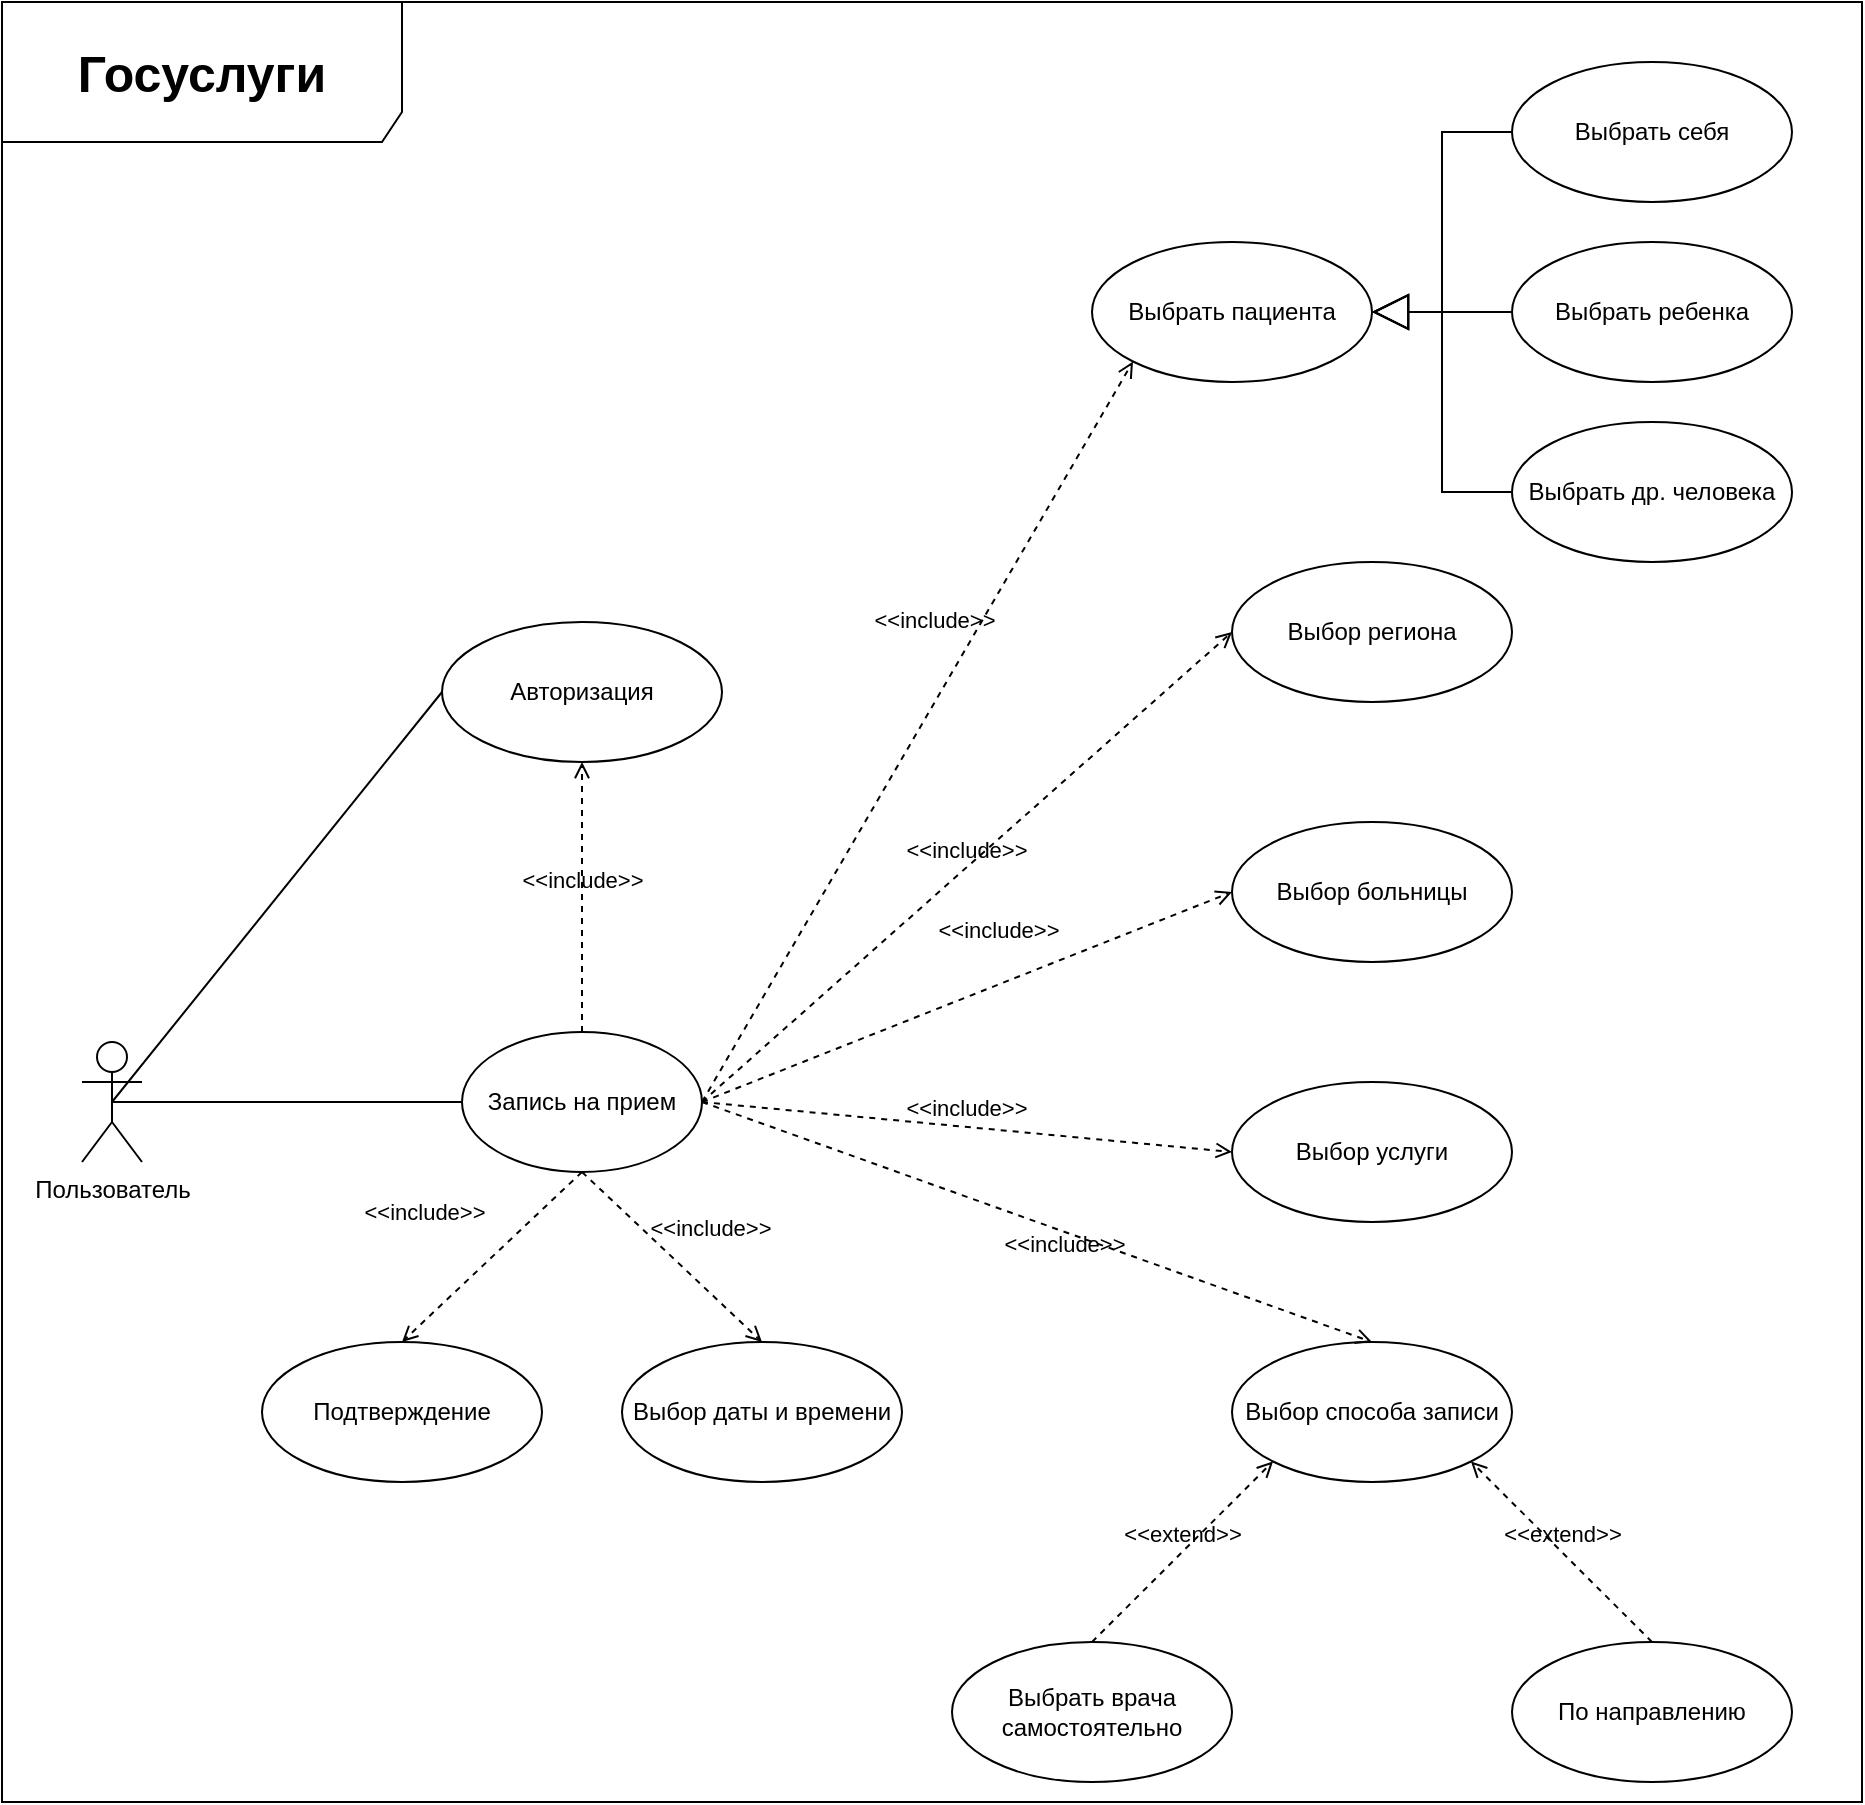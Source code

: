 <mxfile version="24.8.4">
  <diagram name="Страница — 1" id="M3-d7XwUdVGt5cVRJlfs">
    <mxGraphModel dx="2666" dy="2164" grid="1" gridSize="10" guides="1" tooltips="1" connect="1" arrows="1" fold="1" page="1" pageScale="1" pageWidth="827" pageHeight="1169" math="0" shadow="0">
      <root>
        <mxCell id="0" />
        <mxCell id="1" parent="0" />
        <mxCell id="S_L64pyaiKB36YKx_55z-5" style="edgeStyle=orthogonalEdgeStyle;rounded=0;orthogonalLoop=1;jettySize=auto;html=1;exitX=0.5;exitY=0.5;exitDx=0;exitDy=0;exitPerimeter=0;entryX=0;entryY=0.5;entryDx=0;entryDy=0;endArrow=none;endFill=0;targetPerimeterSpacing=0;sourcePerimeterSpacing=-1;startSize=0;" edge="1" parent="1" source="S_L64pyaiKB36YKx_55z-1" target="S_L64pyaiKB36YKx_55z-4">
          <mxGeometry relative="1" as="geometry" />
        </mxCell>
        <mxCell id="S_L64pyaiKB36YKx_55z-16" style="rounded=0;orthogonalLoop=1;jettySize=auto;html=1;exitX=0.5;exitY=0.5;exitDx=0;exitDy=0;exitPerimeter=0;entryX=0;entryY=0.5;entryDx=0;entryDy=0;endArrow=none;endFill=0;" edge="1" parent="1" source="S_L64pyaiKB36YKx_55z-1" target="S_L64pyaiKB36YKx_55z-14">
          <mxGeometry relative="1" as="geometry" />
        </mxCell>
        <mxCell id="S_L64pyaiKB36YKx_55z-1" value="Пользователь" style="shape=umlActor;verticalLabelPosition=bottom;verticalAlign=top;html=1;" vertex="1" parent="1">
          <mxGeometry x="-420" y="-514" width="30" height="60" as="geometry" />
        </mxCell>
        <mxCell id="S_L64pyaiKB36YKx_55z-4" value="Запись на прием" style="ellipse;whiteSpace=wrap;html=1;" vertex="1" parent="1">
          <mxGeometry x="-230" y="-519" width="120" height="70" as="geometry" />
        </mxCell>
        <mxCell id="S_L64pyaiKB36YKx_55z-6" value="Выбор услуги" style="ellipse;whiteSpace=wrap;html=1;" vertex="1" parent="1">
          <mxGeometry x="155" y="-494" width="140" height="70" as="geometry" />
        </mxCell>
        <mxCell id="S_L64pyaiKB36YKx_55z-7" value="Подтверждение" style="ellipse;whiteSpace=wrap;html=1;" vertex="1" parent="1">
          <mxGeometry x="-330" y="-364" width="140" height="70" as="geometry" />
        </mxCell>
        <mxCell id="S_L64pyaiKB36YKx_55z-8" value="Выбор даты и времени" style="ellipse;whiteSpace=wrap;html=1;" vertex="1" parent="1">
          <mxGeometry x="-150" y="-364" width="140" height="70" as="geometry" />
        </mxCell>
        <mxCell id="S_L64pyaiKB36YKx_55z-9" value="Выбор региона" style="ellipse;whiteSpace=wrap;html=1;" vertex="1" parent="1">
          <mxGeometry x="155" y="-754" width="140" height="70" as="geometry" />
        </mxCell>
        <mxCell id="S_L64pyaiKB36YKx_55z-10" value="Выбрать пациента" style="ellipse;whiteSpace=wrap;html=1;" vertex="1" parent="1">
          <mxGeometry x="85" y="-914" width="140" height="70" as="geometry" />
        </mxCell>
        <mxCell id="S_L64pyaiKB36YKx_55z-12" value="Выбор способа записи" style="ellipse;whiteSpace=wrap;html=1;" vertex="1" parent="1">
          <mxGeometry x="155" y="-364" width="140" height="70" as="geometry" />
        </mxCell>
        <mxCell id="S_L64pyaiKB36YKx_55z-13" value="Выбор больницы" style="ellipse;whiteSpace=wrap;html=1;" vertex="1" parent="1">
          <mxGeometry x="155" y="-624" width="140" height="70" as="geometry" />
        </mxCell>
        <mxCell id="S_L64pyaiKB36YKx_55z-14" value="Авторизация" style="ellipse;whiteSpace=wrap;html=1;" vertex="1" parent="1">
          <mxGeometry x="-240" y="-724" width="140" height="70" as="geometry" />
        </mxCell>
        <mxCell id="S_L64pyaiKB36YKx_55z-17" value="&amp;lt;&amp;lt;include&amp;gt;&amp;gt;" style="html=1;verticalAlign=bottom;labelBackgroundColor=none;endArrow=open;endFill=0;dashed=1;rounded=0;exitX=0.5;exitY=0;exitDx=0;exitDy=0;entryX=0.5;entryY=1;entryDx=0;entryDy=0;" edge="1" parent="1" source="S_L64pyaiKB36YKx_55z-4" target="S_L64pyaiKB36YKx_55z-14">
          <mxGeometry width="160" relative="1" as="geometry">
            <mxPoint x="-40" y="-364" as="sourcePoint" />
            <mxPoint x="120" y="-364" as="targetPoint" />
          </mxGeometry>
        </mxCell>
        <mxCell id="S_L64pyaiKB36YKx_55z-18" value="&amp;lt;&amp;lt;include&amp;gt;&amp;gt;" style="html=1;verticalAlign=bottom;labelBackgroundColor=none;endArrow=open;endFill=0;dashed=1;rounded=0;exitX=1;exitY=0.5;exitDx=0;exitDy=0;entryX=0;entryY=0.5;entryDx=0;entryDy=0;" edge="1" parent="1" source="S_L64pyaiKB36YKx_55z-4" target="S_L64pyaiKB36YKx_55z-9">
          <mxGeometry width="160" relative="1" as="geometry">
            <mxPoint x="-40" y="-364" as="sourcePoint" />
            <mxPoint x="120" y="-364" as="targetPoint" />
          </mxGeometry>
        </mxCell>
        <mxCell id="S_L64pyaiKB36YKx_55z-19" value="&amp;lt;&amp;lt;include&amp;gt;&amp;gt;" style="html=1;verticalAlign=bottom;labelBackgroundColor=none;endArrow=open;endFill=0;dashed=1;rounded=0;exitX=1;exitY=0.5;exitDx=0;exitDy=0;entryX=0;entryY=1;entryDx=0;entryDy=0;" edge="1" parent="1" source="S_L64pyaiKB36YKx_55z-4" target="S_L64pyaiKB36YKx_55z-10">
          <mxGeometry x="0.208" y="16" width="160" relative="1" as="geometry">
            <mxPoint x="-30" y="-494" as="sourcePoint" />
            <mxPoint x="130" y="-494" as="targetPoint" />
            <mxPoint as="offset" />
          </mxGeometry>
        </mxCell>
        <mxCell id="S_L64pyaiKB36YKx_55z-20" value="Выбрать др. человека" style="ellipse;whiteSpace=wrap;html=1;" vertex="1" parent="1">
          <mxGeometry x="295" y="-824" width="140" height="70" as="geometry" />
        </mxCell>
        <mxCell id="S_L64pyaiKB36YKx_55z-21" value="Выбрать ребенка" style="ellipse;whiteSpace=wrap;html=1;" vertex="1" parent="1">
          <mxGeometry x="295" y="-914" width="140" height="70" as="geometry" />
        </mxCell>
        <mxCell id="S_L64pyaiKB36YKx_55z-22" value="Выбрать себя" style="ellipse;whiteSpace=wrap;html=1;" vertex="1" parent="1">
          <mxGeometry x="295" y="-1004" width="140" height="70" as="geometry" />
        </mxCell>
        <mxCell id="S_L64pyaiKB36YKx_55z-26" value="" style="endArrow=block;endSize=16;endFill=0;html=1;rounded=0;exitX=0;exitY=0.5;exitDx=0;exitDy=0;entryX=1;entryY=0.5;entryDx=0;entryDy=0;edgeStyle=orthogonalEdgeStyle;" edge="1" parent="1" source="S_L64pyaiKB36YKx_55z-22" target="S_L64pyaiKB36YKx_55z-10">
          <mxGeometry width="160" relative="1" as="geometry">
            <mxPoint x="-55" y="-884" as="sourcePoint" />
            <mxPoint x="105" y="-884" as="targetPoint" />
          </mxGeometry>
        </mxCell>
        <mxCell id="S_L64pyaiKB36YKx_55z-27" value="" style="endArrow=block;endSize=16;endFill=0;html=1;rounded=0;exitX=0;exitY=0.5;exitDx=0;exitDy=0;entryX=1;entryY=0.5;entryDx=0;entryDy=0;edgeStyle=orthogonalEdgeStyle;" edge="1" parent="1" source="S_L64pyaiKB36YKx_55z-21" target="S_L64pyaiKB36YKx_55z-10">
          <mxGeometry width="160" relative="1" as="geometry">
            <mxPoint x="-55" y="-884" as="sourcePoint" />
            <mxPoint x="105" y="-884" as="targetPoint" />
          </mxGeometry>
        </mxCell>
        <mxCell id="S_L64pyaiKB36YKx_55z-28" value="" style="endArrow=block;endSize=16;endFill=0;html=1;rounded=0;entryX=1;entryY=0.5;entryDx=0;entryDy=0;exitX=0;exitY=0.5;exitDx=0;exitDy=0;edgeStyle=orthogonalEdgeStyle;" edge="1" parent="1" source="S_L64pyaiKB36YKx_55z-20" target="S_L64pyaiKB36YKx_55z-10">
          <mxGeometry width="160" relative="1" as="geometry">
            <mxPoint x="95" y="-774" as="sourcePoint" />
            <mxPoint x="255" y="-774" as="targetPoint" />
          </mxGeometry>
        </mxCell>
        <mxCell id="S_L64pyaiKB36YKx_55z-30" value="&amp;lt;&amp;lt;include&amp;gt;&amp;gt;" style="html=1;verticalAlign=bottom;labelBackgroundColor=none;endArrow=open;endFill=0;dashed=1;rounded=0;exitX=1;exitY=0.5;exitDx=0;exitDy=0;entryX=0;entryY=0.5;entryDx=0;entryDy=0;" edge="1" parent="1" source="S_L64pyaiKB36YKx_55z-4" target="S_L64pyaiKB36YKx_55z-6">
          <mxGeometry width="160" relative="1" as="geometry">
            <mxPoint x="-30" y="-494" as="sourcePoint" />
            <mxPoint x="130" y="-494" as="targetPoint" />
          </mxGeometry>
        </mxCell>
        <mxCell id="S_L64pyaiKB36YKx_55z-31" value="&amp;lt;&amp;lt;include&amp;gt;&amp;gt;" style="html=1;verticalAlign=bottom;labelBackgroundColor=none;endArrow=open;endFill=0;dashed=1;rounded=0;exitX=1;exitY=0.5;exitDx=0;exitDy=0;entryX=0;entryY=0.5;entryDx=0;entryDy=0;" edge="1" parent="1" source="S_L64pyaiKB36YKx_55z-4" target="S_L64pyaiKB36YKx_55z-13">
          <mxGeometry x="0.16" y="17" width="160" relative="1" as="geometry">
            <mxPoint x="-30" y="-394" as="sourcePoint" />
            <mxPoint x="130" y="-394" as="targetPoint" />
            <mxPoint as="offset" />
          </mxGeometry>
        </mxCell>
        <mxCell id="S_L64pyaiKB36YKx_55z-32" value="&amp;lt;&amp;lt;include&amp;gt;&amp;gt;" style="html=1;verticalAlign=bottom;labelBackgroundColor=none;endArrow=open;endFill=0;dashed=1;rounded=0;exitX=0.5;exitY=1;exitDx=0;exitDy=0;entryX=0.5;entryY=0;entryDx=0;entryDy=0;" edge="1" parent="1" source="S_L64pyaiKB36YKx_55z-4" target="S_L64pyaiKB36YKx_55z-7">
          <mxGeometry x="0.261" y="-34" width="160" relative="1" as="geometry">
            <mxPoint x="-140" y="-544" as="sourcePoint" />
            <mxPoint x="20" y="-544" as="targetPoint" />
            <mxPoint x="1" as="offset" />
          </mxGeometry>
        </mxCell>
        <mxCell id="S_L64pyaiKB36YKx_55z-33" value="&amp;lt;&amp;lt;include&amp;gt;&amp;gt;" style="html=1;verticalAlign=bottom;labelBackgroundColor=none;endArrow=open;endFill=0;dashed=1;rounded=0;exitX=0.5;exitY=1;exitDx=0;exitDy=0;entryX=0.5;entryY=0;entryDx=0;entryDy=0;" edge="1" parent="1" source="S_L64pyaiKB36YKx_55z-4" target="S_L64pyaiKB36YKx_55z-8">
          <mxGeometry x="0.171" y="18" width="160" relative="1" as="geometry">
            <mxPoint x="-140" y="-544" as="sourcePoint" />
            <mxPoint x="20" y="-544" as="targetPoint" />
            <mxPoint x="-1" as="offset" />
          </mxGeometry>
        </mxCell>
        <mxCell id="S_L64pyaiKB36YKx_55z-34" value="&amp;lt;&amp;lt;include&amp;gt;&amp;gt;" style="html=1;verticalAlign=bottom;labelBackgroundColor=none;endArrow=open;endFill=0;dashed=1;rounded=0;exitX=1;exitY=0.5;exitDx=0;exitDy=0;entryX=0.5;entryY=0;entryDx=0;entryDy=0;" edge="1" parent="1" source="S_L64pyaiKB36YKx_55z-4" target="S_L64pyaiKB36YKx_55z-12">
          <mxGeometry x="0.109" y="-14" width="160" relative="1" as="geometry">
            <mxPoint x="-140" y="-544" as="sourcePoint" />
            <mxPoint x="20" y="-544" as="targetPoint" />
            <mxPoint as="offset" />
          </mxGeometry>
        </mxCell>
        <mxCell id="S_L64pyaiKB36YKx_55z-35" value="По направлению" style="ellipse;whiteSpace=wrap;html=1;" vertex="1" parent="1">
          <mxGeometry x="295" y="-214" width="140" height="70" as="geometry" />
        </mxCell>
        <mxCell id="S_L64pyaiKB36YKx_55z-37" value="Выбрать врача самостоятельно" style="ellipse;whiteSpace=wrap;html=1;" vertex="1" parent="1">
          <mxGeometry x="15" y="-214" width="140" height="70" as="geometry" />
        </mxCell>
        <mxCell id="S_L64pyaiKB36YKx_55z-38" value="&amp;lt;&amp;lt;extend&amp;gt;&amp;gt;" style="html=1;verticalAlign=bottom;labelBackgroundColor=none;endArrow=open;endFill=0;dashed=1;rounded=0;exitX=0.5;exitY=0;exitDx=0;exitDy=0;entryX=0;entryY=1;entryDx=0;entryDy=0;" edge="1" parent="1" source="S_L64pyaiKB36YKx_55z-37" target="S_L64pyaiKB36YKx_55z-12">
          <mxGeometry width="160" relative="1" as="geometry">
            <mxPoint x="-150" y="-354" as="sourcePoint" />
            <mxPoint x="10" y="-354" as="targetPoint" />
          </mxGeometry>
        </mxCell>
        <mxCell id="S_L64pyaiKB36YKx_55z-39" value="&amp;lt;&amp;lt;extend&amp;gt;&amp;gt;" style="html=1;verticalAlign=bottom;labelBackgroundColor=none;endArrow=open;endFill=0;dashed=1;rounded=0;exitX=0.5;exitY=0;exitDx=0;exitDy=0;entryX=1;entryY=1;entryDx=0;entryDy=0;" edge="1" parent="1" source="S_L64pyaiKB36YKx_55z-35" target="S_L64pyaiKB36YKx_55z-12">
          <mxGeometry width="160" relative="1" as="geometry">
            <mxPoint x="-150" y="-354" as="sourcePoint" />
            <mxPoint x="10" y="-354" as="targetPoint" />
          </mxGeometry>
        </mxCell>
        <mxCell id="S_L64pyaiKB36YKx_55z-43" value="&lt;b style=&quot;font-size: 25px; text-wrap-mode: nowrap;&quot;&gt;Госуслуги&lt;/b&gt;" style="shape=umlFrame;whiteSpace=wrap;html=1;pointerEvents=0;recursiveResize=0;container=1;collapsible=0;width=200;height=70;" vertex="1" parent="1">
          <mxGeometry x="-460" y="-1034" width="930" height="900" as="geometry" />
        </mxCell>
      </root>
    </mxGraphModel>
  </diagram>
</mxfile>
